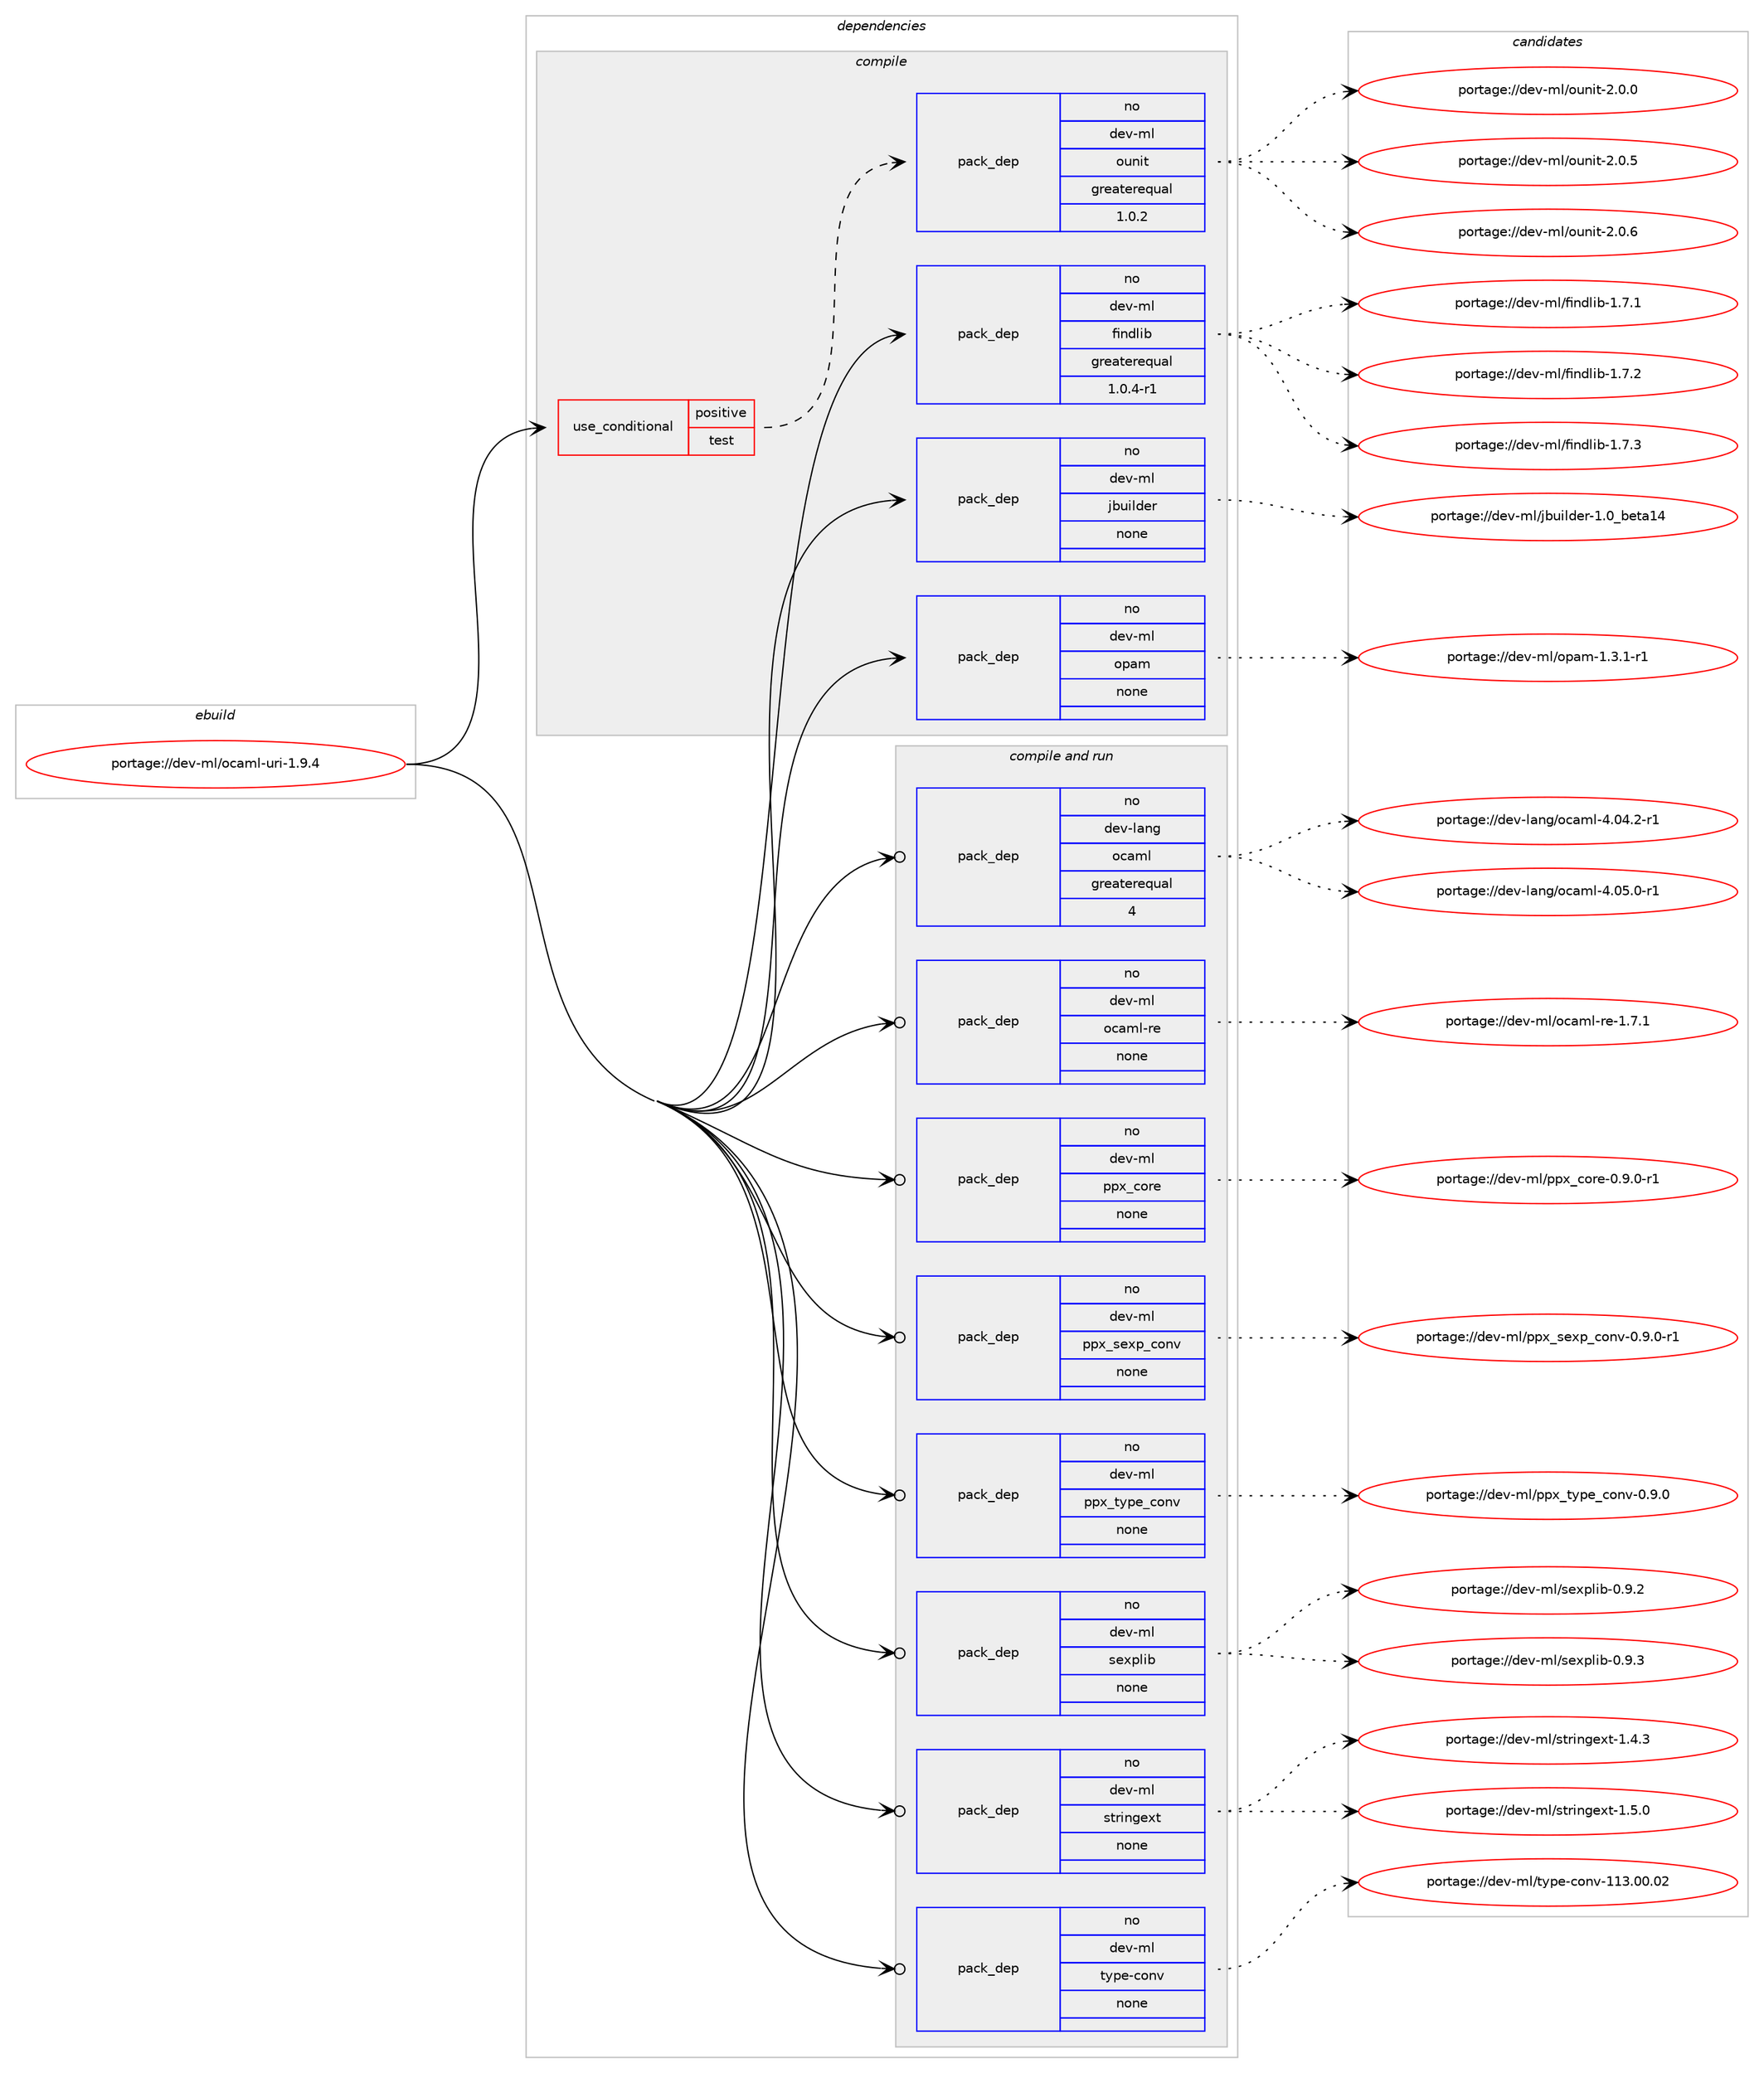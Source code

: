 digraph prolog {

# *************
# Graph options
# *************

newrank=true;
concentrate=true;
compound=true;
graph [rankdir=LR,fontname=Helvetica,fontsize=10,ranksep=1.5];#, ranksep=2.5, nodesep=0.2];
edge  [arrowhead=vee];
node  [fontname=Helvetica,fontsize=10];

# **********
# The ebuild
# **********

subgraph cluster_leftcol {
color=gray;
rank=same;
label=<<i>ebuild</i>>;
id [label="portage://dev-ml/ocaml-uri-1.9.4", color=red, width=4, href="../dev-ml/ocaml-uri-1.9.4.svg"];
}

# ****************
# The dependencies
# ****************

subgraph cluster_midcol {
color=gray;
label=<<i>dependencies</i>>;
subgraph cluster_compile {
fillcolor="#eeeeee";
style=filled;
label=<<i>compile</i>>;
subgraph cond22458 {
dependency107247 [label=<<TABLE BORDER="0" CELLBORDER="1" CELLSPACING="0" CELLPADDING="4"><TR><TD ROWSPAN="3" CELLPADDING="10">use_conditional</TD></TR><TR><TD>positive</TD></TR><TR><TD>test</TD></TR></TABLE>>, shape=none, color=red];
subgraph pack81625 {
dependency107248 [label=<<TABLE BORDER="0" CELLBORDER="1" CELLSPACING="0" CELLPADDING="4" WIDTH="220"><TR><TD ROWSPAN="6" CELLPADDING="30">pack_dep</TD></TR><TR><TD WIDTH="110">no</TD></TR><TR><TD>dev-ml</TD></TR><TR><TD>ounit</TD></TR><TR><TD>greaterequal</TD></TR><TR><TD>1.0.2</TD></TR></TABLE>>, shape=none, color=blue];
}
dependency107247:e -> dependency107248:w [weight=20,style="dashed",arrowhead="vee"];
}
id:e -> dependency107247:w [weight=20,style="solid",arrowhead="vee"];
subgraph pack81626 {
dependency107249 [label=<<TABLE BORDER="0" CELLBORDER="1" CELLSPACING="0" CELLPADDING="4" WIDTH="220"><TR><TD ROWSPAN="6" CELLPADDING="30">pack_dep</TD></TR><TR><TD WIDTH="110">no</TD></TR><TR><TD>dev-ml</TD></TR><TR><TD>findlib</TD></TR><TR><TD>greaterequal</TD></TR><TR><TD>1.0.4-r1</TD></TR></TABLE>>, shape=none, color=blue];
}
id:e -> dependency107249:w [weight=20,style="solid",arrowhead="vee"];
subgraph pack81627 {
dependency107250 [label=<<TABLE BORDER="0" CELLBORDER="1" CELLSPACING="0" CELLPADDING="4" WIDTH="220"><TR><TD ROWSPAN="6" CELLPADDING="30">pack_dep</TD></TR><TR><TD WIDTH="110">no</TD></TR><TR><TD>dev-ml</TD></TR><TR><TD>jbuilder</TD></TR><TR><TD>none</TD></TR><TR><TD></TD></TR></TABLE>>, shape=none, color=blue];
}
id:e -> dependency107250:w [weight=20,style="solid",arrowhead="vee"];
subgraph pack81628 {
dependency107251 [label=<<TABLE BORDER="0" CELLBORDER="1" CELLSPACING="0" CELLPADDING="4" WIDTH="220"><TR><TD ROWSPAN="6" CELLPADDING="30">pack_dep</TD></TR><TR><TD WIDTH="110">no</TD></TR><TR><TD>dev-ml</TD></TR><TR><TD>opam</TD></TR><TR><TD>none</TD></TR><TR><TD></TD></TR></TABLE>>, shape=none, color=blue];
}
id:e -> dependency107251:w [weight=20,style="solid",arrowhead="vee"];
}
subgraph cluster_compileandrun {
fillcolor="#eeeeee";
style=filled;
label=<<i>compile and run</i>>;
subgraph pack81629 {
dependency107252 [label=<<TABLE BORDER="0" CELLBORDER="1" CELLSPACING="0" CELLPADDING="4" WIDTH="220"><TR><TD ROWSPAN="6" CELLPADDING="30">pack_dep</TD></TR><TR><TD WIDTH="110">no</TD></TR><TR><TD>dev-lang</TD></TR><TR><TD>ocaml</TD></TR><TR><TD>greaterequal</TD></TR><TR><TD>4</TD></TR></TABLE>>, shape=none, color=blue];
}
id:e -> dependency107252:w [weight=20,style="solid",arrowhead="odotvee"];
subgraph pack81630 {
dependency107253 [label=<<TABLE BORDER="0" CELLBORDER="1" CELLSPACING="0" CELLPADDING="4" WIDTH="220"><TR><TD ROWSPAN="6" CELLPADDING="30">pack_dep</TD></TR><TR><TD WIDTH="110">no</TD></TR><TR><TD>dev-ml</TD></TR><TR><TD>ocaml-re</TD></TR><TR><TD>none</TD></TR><TR><TD></TD></TR></TABLE>>, shape=none, color=blue];
}
id:e -> dependency107253:w [weight=20,style="solid",arrowhead="odotvee"];
subgraph pack81631 {
dependency107254 [label=<<TABLE BORDER="0" CELLBORDER="1" CELLSPACING="0" CELLPADDING="4" WIDTH="220"><TR><TD ROWSPAN="6" CELLPADDING="30">pack_dep</TD></TR><TR><TD WIDTH="110">no</TD></TR><TR><TD>dev-ml</TD></TR><TR><TD>ppx_core</TD></TR><TR><TD>none</TD></TR><TR><TD></TD></TR></TABLE>>, shape=none, color=blue];
}
id:e -> dependency107254:w [weight=20,style="solid",arrowhead="odotvee"];
subgraph pack81632 {
dependency107255 [label=<<TABLE BORDER="0" CELLBORDER="1" CELLSPACING="0" CELLPADDING="4" WIDTH="220"><TR><TD ROWSPAN="6" CELLPADDING="30">pack_dep</TD></TR><TR><TD WIDTH="110">no</TD></TR><TR><TD>dev-ml</TD></TR><TR><TD>ppx_sexp_conv</TD></TR><TR><TD>none</TD></TR><TR><TD></TD></TR></TABLE>>, shape=none, color=blue];
}
id:e -> dependency107255:w [weight=20,style="solid",arrowhead="odotvee"];
subgraph pack81633 {
dependency107256 [label=<<TABLE BORDER="0" CELLBORDER="1" CELLSPACING="0" CELLPADDING="4" WIDTH="220"><TR><TD ROWSPAN="6" CELLPADDING="30">pack_dep</TD></TR><TR><TD WIDTH="110">no</TD></TR><TR><TD>dev-ml</TD></TR><TR><TD>ppx_type_conv</TD></TR><TR><TD>none</TD></TR><TR><TD></TD></TR></TABLE>>, shape=none, color=blue];
}
id:e -> dependency107256:w [weight=20,style="solid",arrowhead="odotvee"];
subgraph pack81634 {
dependency107257 [label=<<TABLE BORDER="0" CELLBORDER="1" CELLSPACING="0" CELLPADDING="4" WIDTH="220"><TR><TD ROWSPAN="6" CELLPADDING="30">pack_dep</TD></TR><TR><TD WIDTH="110">no</TD></TR><TR><TD>dev-ml</TD></TR><TR><TD>sexplib</TD></TR><TR><TD>none</TD></TR><TR><TD></TD></TR></TABLE>>, shape=none, color=blue];
}
id:e -> dependency107257:w [weight=20,style="solid",arrowhead="odotvee"];
subgraph pack81635 {
dependency107258 [label=<<TABLE BORDER="0" CELLBORDER="1" CELLSPACING="0" CELLPADDING="4" WIDTH="220"><TR><TD ROWSPAN="6" CELLPADDING="30">pack_dep</TD></TR><TR><TD WIDTH="110">no</TD></TR><TR><TD>dev-ml</TD></TR><TR><TD>stringext</TD></TR><TR><TD>none</TD></TR><TR><TD></TD></TR></TABLE>>, shape=none, color=blue];
}
id:e -> dependency107258:w [weight=20,style="solid",arrowhead="odotvee"];
subgraph pack81636 {
dependency107259 [label=<<TABLE BORDER="0" CELLBORDER="1" CELLSPACING="0" CELLPADDING="4" WIDTH="220"><TR><TD ROWSPAN="6" CELLPADDING="30">pack_dep</TD></TR><TR><TD WIDTH="110">no</TD></TR><TR><TD>dev-ml</TD></TR><TR><TD>type-conv</TD></TR><TR><TD>none</TD></TR><TR><TD></TD></TR></TABLE>>, shape=none, color=blue];
}
id:e -> dependency107259:w [weight=20,style="solid",arrowhead="odotvee"];
}
subgraph cluster_run {
fillcolor="#eeeeee";
style=filled;
label=<<i>run</i>>;
}
}

# **************
# The candidates
# **************

subgraph cluster_choices {
rank=same;
color=gray;
label=<<i>candidates</i>>;

subgraph choice81625 {
color=black;
nodesep=1;
choiceportage1001011184510910847111117110105116455046484648 [label="portage://dev-ml/ounit-2.0.0", color=red, width=4,href="../dev-ml/ounit-2.0.0.svg"];
choiceportage1001011184510910847111117110105116455046484653 [label="portage://dev-ml/ounit-2.0.5", color=red, width=4,href="../dev-ml/ounit-2.0.5.svg"];
choiceportage1001011184510910847111117110105116455046484654 [label="portage://dev-ml/ounit-2.0.6", color=red, width=4,href="../dev-ml/ounit-2.0.6.svg"];
dependency107248:e -> choiceportage1001011184510910847111117110105116455046484648:w [style=dotted,weight="100"];
dependency107248:e -> choiceportage1001011184510910847111117110105116455046484653:w [style=dotted,weight="100"];
dependency107248:e -> choiceportage1001011184510910847111117110105116455046484654:w [style=dotted,weight="100"];
}
subgraph choice81626 {
color=black;
nodesep=1;
choiceportage100101118451091084710210511010010810598454946554649 [label="portage://dev-ml/findlib-1.7.1", color=red, width=4,href="../dev-ml/findlib-1.7.1.svg"];
choiceportage100101118451091084710210511010010810598454946554650 [label="portage://dev-ml/findlib-1.7.2", color=red, width=4,href="../dev-ml/findlib-1.7.2.svg"];
choiceportage100101118451091084710210511010010810598454946554651 [label="portage://dev-ml/findlib-1.7.3", color=red, width=4,href="../dev-ml/findlib-1.7.3.svg"];
dependency107249:e -> choiceportage100101118451091084710210511010010810598454946554649:w [style=dotted,weight="100"];
dependency107249:e -> choiceportage100101118451091084710210511010010810598454946554650:w [style=dotted,weight="100"];
dependency107249:e -> choiceportage100101118451091084710210511010010810598454946554651:w [style=dotted,weight="100"];
}
subgraph choice81627 {
color=black;
nodesep=1;
choiceportage100101118451091084710698117105108100101114454946489598101116974952 [label="portage://dev-ml/jbuilder-1.0_beta14", color=red, width=4,href="../dev-ml/jbuilder-1.0_beta14.svg"];
dependency107250:e -> choiceportage100101118451091084710698117105108100101114454946489598101116974952:w [style=dotted,weight="100"];
}
subgraph choice81628 {
color=black;
nodesep=1;
choiceportage1001011184510910847111112971094549465146494511449 [label="portage://dev-ml/opam-1.3.1-r1", color=red, width=4,href="../dev-ml/opam-1.3.1-r1.svg"];
dependency107251:e -> choiceportage1001011184510910847111112971094549465146494511449:w [style=dotted,weight="100"];
}
subgraph choice81629 {
color=black;
nodesep=1;
choiceportage1001011184510897110103471119997109108455246485246504511449 [label="portage://dev-lang/ocaml-4.04.2-r1", color=red, width=4,href="../dev-lang/ocaml-4.04.2-r1.svg"];
choiceportage1001011184510897110103471119997109108455246485346484511449 [label="portage://dev-lang/ocaml-4.05.0-r1", color=red, width=4,href="../dev-lang/ocaml-4.05.0-r1.svg"];
dependency107252:e -> choiceportage1001011184510897110103471119997109108455246485246504511449:w [style=dotted,weight="100"];
dependency107252:e -> choiceportage1001011184510897110103471119997109108455246485346484511449:w [style=dotted,weight="100"];
}
subgraph choice81630 {
color=black;
nodesep=1;
choiceportage1001011184510910847111999710910845114101454946554649 [label="portage://dev-ml/ocaml-re-1.7.1", color=red, width=4,href="../dev-ml/ocaml-re-1.7.1.svg"];
dependency107253:e -> choiceportage1001011184510910847111999710910845114101454946554649:w [style=dotted,weight="100"];
}
subgraph choice81631 {
color=black;
nodesep=1;
choiceportage100101118451091084711211212095991111141014548465746484511449 [label="portage://dev-ml/ppx_core-0.9.0-r1", color=red, width=4,href="../dev-ml/ppx_core-0.9.0-r1.svg"];
dependency107254:e -> choiceportage100101118451091084711211212095991111141014548465746484511449:w [style=dotted,weight="100"];
}
subgraph choice81632 {
color=black;
nodesep=1;
choiceportage10010111845109108471121121209511510112011295991111101184548465746484511449 [label="portage://dev-ml/ppx_sexp_conv-0.9.0-r1", color=red, width=4,href="../dev-ml/ppx_sexp_conv-0.9.0-r1.svg"];
dependency107255:e -> choiceportage10010111845109108471121121209511510112011295991111101184548465746484511449:w [style=dotted,weight="100"];
}
subgraph choice81633 {
color=black;
nodesep=1;
choiceportage1001011184510910847112112120951161211121019599111110118454846574648 [label="portage://dev-ml/ppx_type_conv-0.9.0", color=red, width=4,href="../dev-ml/ppx_type_conv-0.9.0.svg"];
dependency107256:e -> choiceportage1001011184510910847112112120951161211121019599111110118454846574648:w [style=dotted,weight="100"];
}
subgraph choice81634 {
color=black;
nodesep=1;
choiceportage100101118451091084711510112011210810598454846574650 [label="portage://dev-ml/sexplib-0.9.2", color=red, width=4,href="../dev-ml/sexplib-0.9.2.svg"];
choiceportage100101118451091084711510112011210810598454846574651 [label="portage://dev-ml/sexplib-0.9.3", color=red, width=4,href="../dev-ml/sexplib-0.9.3.svg"];
dependency107257:e -> choiceportage100101118451091084711510112011210810598454846574650:w [style=dotted,weight="100"];
dependency107257:e -> choiceportage100101118451091084711510112011210810598454846574651:w [style=dotted,weight="100"];
}
subgraph choice81635 {
color=black;
nodesep=1;
choiceportage1001011184510910847115116114105110103101120116454946524651 [label="portage://dev-ml/stringext-1.4.3", color=red, width=4,href="../dev-ml/stringext-1.4.3.svg"];
choiceportage1001011184510910847115116114105110103101120116454946534648 [label="portage://dev-ml/stringext-1.5.0", color=red, width=4,href="../dev-ml/stringext-1.5.0.svg"];
dependency107258:e -> choiceportage1001011184510910847115116114105110103101120116454946524651:w [style=dotted,weight="100"];
dependency107258:e -> choiceportage1001011184510910847115116114105110103101120116454946534648:w [style=dotted,weight="100"];
}
subgraph choice81636 {
color=black;
nodesep=1;
choiceportage1001011184510910847116121112101459911111011845494951464848464850 [label="portage://dev-ml/type-conv-113.00.02", color=red, width=4,href="../dev-ml/type-conv-113.00.02.svg"];
dependency107259:e -> choiceportage1001011184510910847116121112101459911111011845494951464848464850:w [style=dotted,weight="100"];
}
}

}
